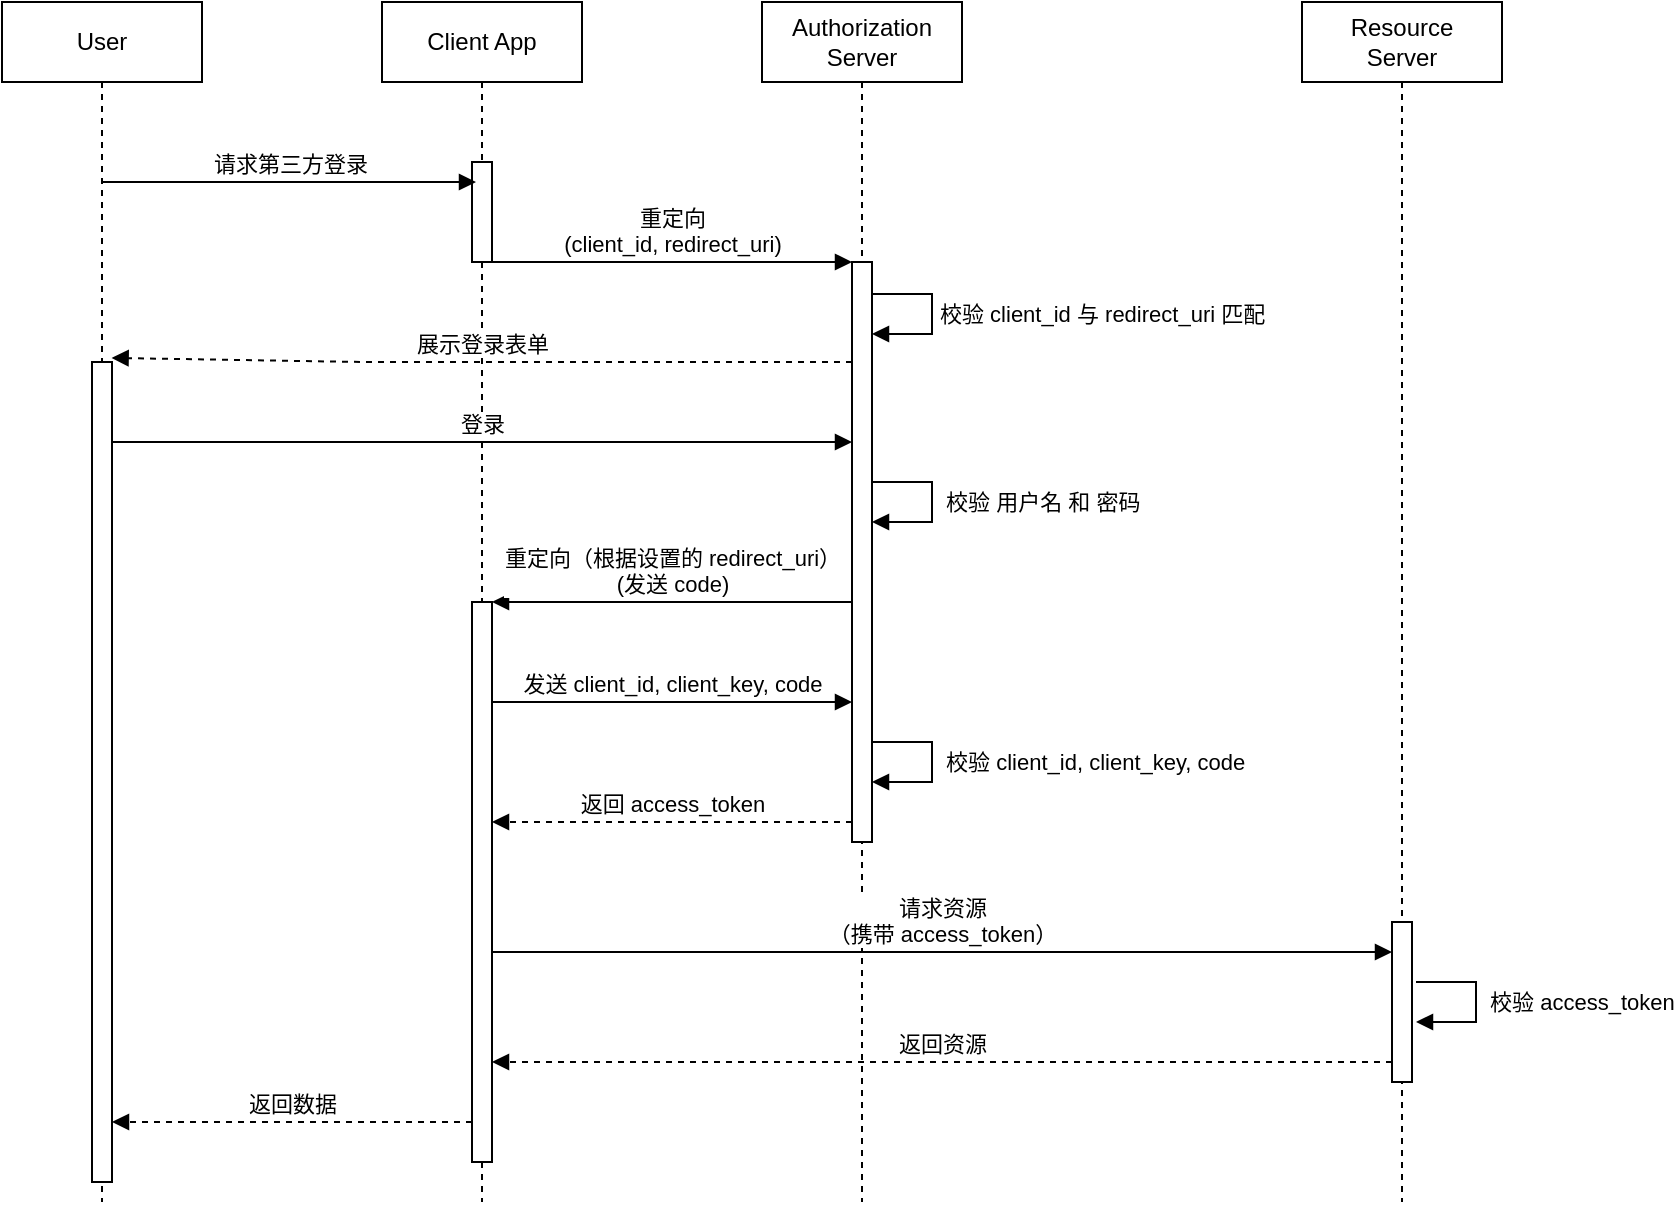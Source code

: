 <mxfile>
    <diagram id="asahRVXm402HO0iXxsYi" name="Page-1">
        <mxGraphModel dx="1116" dy="811" grid="1" gridSize="10" guides="1" tooltips="1" connect="1" arrows="1" fold="1" page="1" pageScale="1" pageWidth="827" pageHeight="1169" math="0" shadow="0">
            <root>
                <mxCell id="0"/>
                <mxCell id="1" parent="0"/>
                <mxCell id="2" value="User" style="shape=umlLifeline;perimeter=lifelinePerimeter;whiteSpace=wrap;html=1;container=1;collapsible=0;recursiveResize=0;outlineConnect=0;" vertex="1" parent="1">
                    <mxGeometry x="90" y="110" width="100" height="600" as="geometry"/>
                </mxCell>
                <mxCell id="4" value="Client App" style="shape=umlLifeline;perimeter=lifelinePerimeter;whiteSpace=wrap;html=1;container=1;collapsible=0;recursiveResize=0;outlineConnect=0;" vertex="1" parent="1">
                    <mxGeometry x="280" y="110" width="100" height="600" as="geometry"/>
                </mxCell>
                <mxCell id="9" value="" style="html=1;points=[];perimeter=orthogonalPerimeter;" vertex="1" parent="4">
                    <mxGeometry x="45" y="80" width="10" height="50" as="geometry"/>
                </mxCell>
                <mxCell id="15" value="" style="html=1;points=[];perimeter=orthogonalPerimeter;" vertex="1" parent="4">
                    <mxGeometry x="-145" y="180" width="10" height="410" as="geometry"/>
                </mxCell>
                <mxCell id="22" value="" style="html=1;points=[];perimeter=orthogonalPerimeter;" vertex="1" parent="4">
                    <mxGeometry x="45" y="300" width="10" height="280" as="geometry"/>
                </mxCell>
                <mxCell id="34" value="返回数据" style="html=1;verticalAlign=bottom;endArrow=block;dashed=1;" edge="1" parent="4" source="22" target="15">
                    <mxGeometry width="80" relative="1" as="geometry">
                        <mxPoint x="10" y="570" as="sourcePoint"/>
                        <mxPoint x="-120" y="570" as="targetPoint"/>
                        <Array as="points">
                            <mxPoint x="-40" y="560"/>
                        </Array>
                    </mxGeometry>
                </mxCell>
                <mxCell id="5" value="Authorization Server" style="shape=umlLifeline;perimeter=lifelinePerimeter;whiteSpace=wrap;html=1;container=1;collapsible=0;recursiveResize=0;outlineConnect=0;" vertex="1" parent="1">
                    <mxGeometry x="470" y="110" width="100" height="600" as="geometry"/>
                </mxCell>
                <mxCell id="18" value="校验 client_id 与 redirect_uri 匹配" style="edgeStyle=orthogonalEdgeStyle;html=1;align=left;spacingLeft=2;endArrow=block;rounded=0;" edge="1" parent="5">
                    <mxGeometry relative="1" as="geometry">
                        <mxPoint x="55" y="146" as="sourcePoint"/>
                        <Array as="points">
                            <mxPoint x="85" y="146"/>
                        </Array>
                        <mxPoint x="55" y="166" as="targetPoint"/>
                    </mxGeometry>
                </mxCell>
                <mxCell id="8" value="Resource&lt;br&gt;Server" style="shape=umlLifeline;perimeter=lifelinePerimeter;whiteSpace=wrap;html=1;container=1;collapsible=0;recursiveResize=0;outlineConnect=0;" vertex="1" parent="1">
                    <mxGeometry x="740" y="110" width="100" height="600" as="geometry"/>
                </mxCell>
                <mxCell id="29" value="" style="html=1;points=[];perimeter=orthogonalPerimeter;" vertex="1" parent="8">
                    <mxGeometry x="45" y="460" width="10" height="80" as="geometry"/>
                </mxCell>
                <mxCell id="10" value="请求第三方登录" style="html=1;verticalAlign=bottom;endArrow=block;entryX=0.2;entryY=0.2;entryDx=0;entryDy=0;entryPerimeter=0;" edge="1" parent="1" source="2" target="9">
                    <mxGeometry width="80" relative="1" as="geometry">
                        <mxPoint x="180" y="200" as="sourcePoint"/>
                        <mxPoint x="260" y="200" as="targetPoint"/>
                    </mxGeometry>
                </mxCell>
                <mxCell id="12" value="" style="html=1;points=[];perimeter=orthogonalPerimeter;" vertex="1" parent="1">
                    <mxGeometry x="515" y="240" width="10" height="290" as="geometry"/>
                </mxCell>
                <mxCell id="14" value="重定向&lt;br&gt;(client_id, redirect_uri)" style="html=1;verticalAlign=bottom;endArrow=block;" edge="1" parent="1" source="9" target="12">
                    <mxGeometry width="80" relative="1" as="geometry">
                        <mxPoint x="350" y="230" as="sourcePoint"/>
                        <mxPoint x="414" y="230" as="targetPoint"/>
                        <Array as="points">
                            <mxPoint x="390" y="240"/>
                        </Array>
                    </mxGeometry>
                </mxCell>
                <mxCell id="16" value="展示登录表单" style="html=1;verticalAlign=bottom;endArrow=block;entryX=0.981;entryY=-0.005;entryDx=0;entryDy=0;entryPerimeter=0;dashed=1;" edge="1" parent="1" source="12" target="15">
                    <mxGeometry width="80" relative="1" as="geometry">
                        <mxPoint x="280" y="310" as="sourcePoint"/>
                        <mxPoint x="160" y="290" as="targetPoint"/>
                        <Array as="points">
                            <mxPoint x="270" y="290"/>
                        </Array>
                    </mxGeometry>
                </mxCell>
                <mxCell id="19" value="登录" style="html=1;verticalAlign=bottom;endArrow=block;" edge="1" parent="1" source="15" target="12">
                    <mxGeometry width="80" relative="1" as="geometry">
                        <mxPoint x="180" y="330" as="sourcePoint"/>
                        <mxPoint x="450" y="330" as="targetPoint"/>
                        <Array as="points">
                            <mxPoint x="327" y="330"/>
                        </Array>
                    </mxGeometry>
                </mxCell>
                <mxCell id="20" value="&amp;nbsp;校验 用户名 和 密码&amp;nbsp;" style="edgeStyle=orthogonalEdgeStyle;html=1;align=left;spacingLeft=2;endArrow=block;rounded=0;" edge="1" parent="1">
                    <mxGeometry relative="1" as="geometry">
                        <mxPoint x="525" y="350" as="sourcePoint"/>
                        <Array as="points">
                            <mxPoint x="555" y="350"/>
                        </Array>
                        <mxPoint x="525" y="370" as="targetPoint"/>
                    </mxGeometry>
                </mxCell>
                <mxCell id="21" value="重定向（根据设置的 redirect_uri）&lt;br&gt;(发送 code)" style="html=1;verticalAlign=bottom;endArrow=block;" edge="1" parent="1" source="12" target="22">
                    <mxGeometry width="80" relative="1" as="geometry">
                        <mxPoint x="500" y="410" as="sourcePoint"/>
                        <mxPoint x="340" y="410" as="targetPoint"/>
                        <Array as="points">
                            <mxPoint x="460" y="410"/>
                        </Array>
                    </mxGeometry>
                </mxCell>
                <mxCell id="25" value="发送 client_id, client_key, code" style="html=1;verticalAlign=bottom;endArrow=block;" edge="1" parent="1">
                    <mxGeometry width="80" relative="1" as="geometry">
                        <mxPoint x="335" y="460" as="sourcePoint"/>
                        <mxPoint x="515" y="460" as="targetPoint"/>
                        <Array as="points">
                            <mxPoint x="390" y="460"/>
                        </Array>
                    </mxGeometry>
                </mxCell>
                <mxCell id="27" value="返回 access_token" style="html=1;verticalAlign=bottom;endArrow=block;dashed=1;" edge="1" parent="1">
                    <mxGeometry width="80" relative="1" as="geometry">
                        <mxPoint x="515" y="520" as="sourcePoint"/>
                        <mxPoint x="335" y="520" as="targetPoint"/>
                        <Array as="points">
                            <mxPoint x="460" y="520"/>
                        </Array>
                    </mxGeometry>
                </mxCell>
                <mxCell id="28" value="&amp;nbsp;校验 client_id, client_key, code" style="edgeStyle=orthogonalEdgeStyle;html=1;align=left;spacingLeft=2;endArrow=block;rounded=0;" edge="1" parent="1">
                    <mxGeometry relative="1" as="geometry">
                        <mxPoint x="525" y="480" as="sourcePoint"/>
                        <Array as="points">
                            <mxPoint x="555" y="480"/>
                        </Array>
                        <mxPoint x="525" y="500" as="targetPoint"/>
                    </mxGeometry>
                </mxCell>
                <mxCell id="30" value="请求资源&lt;br&gt;（携带 access_token）" style="html=1;verticalAlign=bottom;endArrow=block;" edge="1" parent="1" target="29">
                    <mxGeometry width="80" relative="1" as="geometry">
                        <mxPoint x="335" y="585" as="sourcePoint"/>
                        <mxPoint x="515" y="585" as="targetPoint"/>
                        <Array as="points">
                            <mxPoint x="390" y="585"/>
                        </Array>
                    </mxGeometry>
                </mxCell>
                <mxCell id="31" value="&amp;nbsp;校验 access_token" style="edgeStyle=orthogonalEdgeStyle;html=1;align=left;spacingLeft=2;endArrow=block;rounded=0;" edge="1" parent="1">
                    <mxGeometry relative="1" as="geometry">
                        <mxPoint x="797" y="600" as="sourcePoint"/>
                        <Array as="points">
                            <mxPoint x="827" y="600"/>
                        </Array>
                        <mxPoint x="797" y="620" as="targetPoint"/>
                    </mxGeometry>
                </mxCell>
                <mxCell id="32" value="返回资源" style="html=1;verticalAlign=bottom;endArrow=block;dashed=1;" edge="1" parent="1" source="29" target="22">
                    <mxGeometry width="80" relative="1" as="geometry">
                        <mxPoint x="770" y="640" as="sourcePoint"/>
                        <mxPoint x="340" y="640" as="targetPoint"/>
                        <Array as="points">
                            <mxPoint x="715" y="640"/>
                        </Array>
                    </mxGeometry>
                </mxCell>
            </root>
        </mxGraphModel>
    </diagram>
</mxfile>